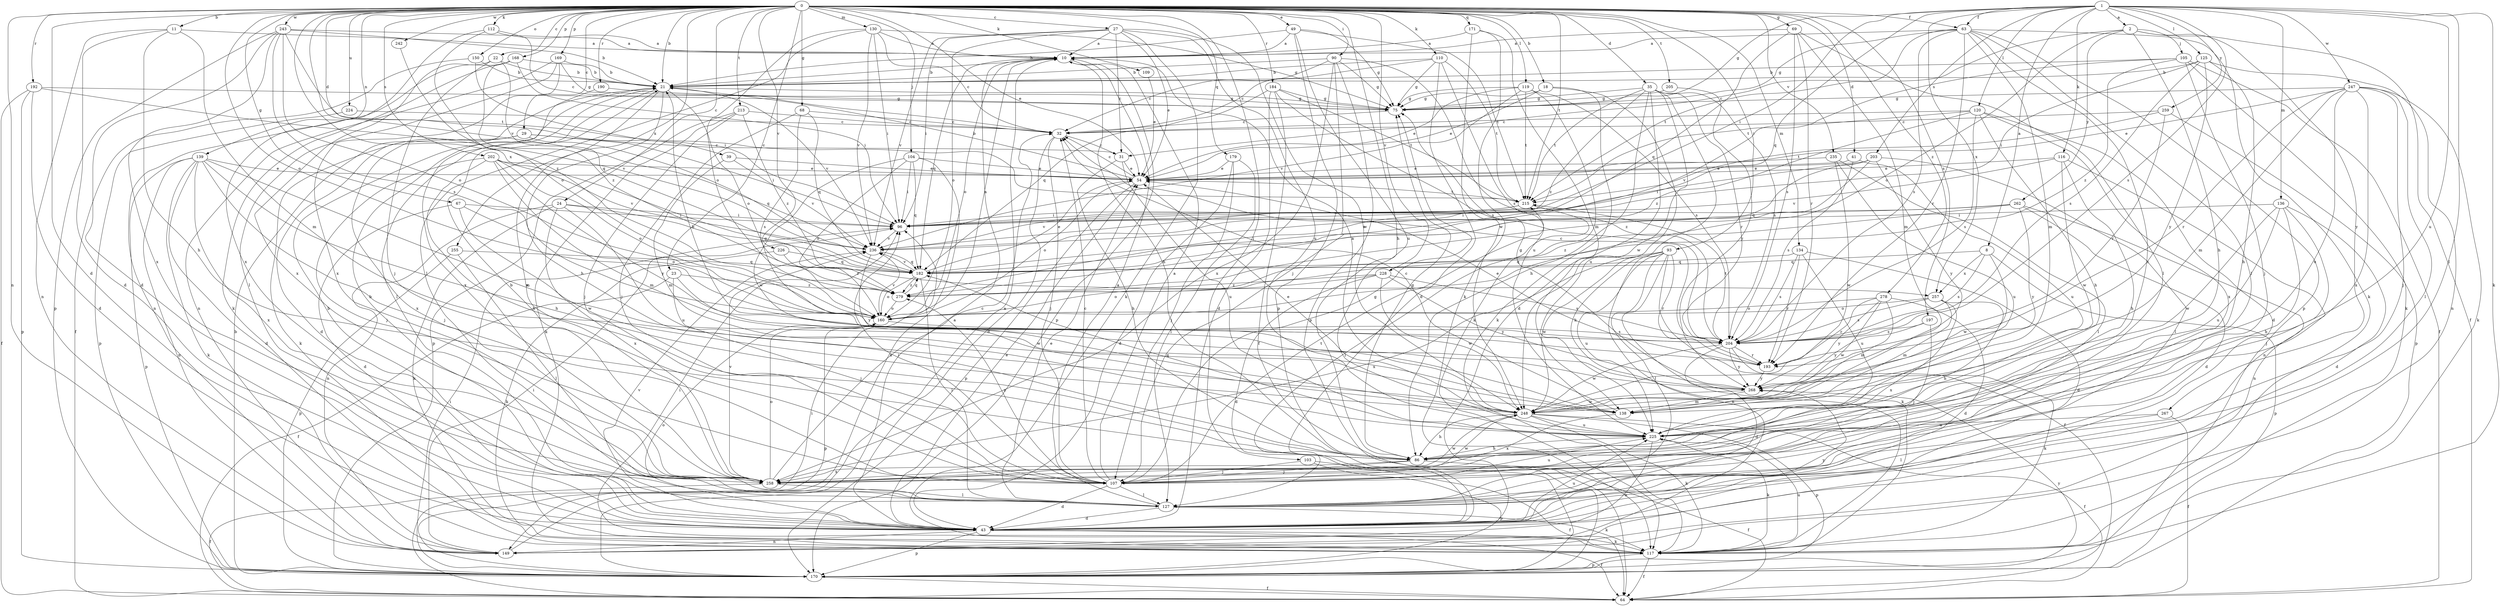 strict digraph  {
0;
1;
2;
8;
10;
11;
18;
21;
22;
23;
24;
27;
29;
31;
32;
35;
39;
41;
43;
49;
54;
63;
64;
67;
68;
69;
75;
86;
90;
93;
96;
103;
104;
105;
107;
109;
110;
112;
116;
117;
119;
120;
125;
127;
130;
134;
136;
138;
139;
149;
150;
160;
168;
169;
170;
171;
179;
182;
184;
190;
192;
193;
197;
202;
203;
204;
205;
213;
215;
224;
225;
226;
228;
235;
236;
242;
243;
247;
248;
255;
257;
258;
259;
262;
267;
268;
278;
279;
0 -> 11  [label=b];
0 -> 18  [label=b];
0 -> 21  [label=b];
0 -> 22  [label=c];
0 -> 23  [label=c];
0 -> 24  [label=c];
0 -> 27  [label=c];
0 -> 29  [label=c];
0 -> 35  [label=d];
0 -> 39  [label=d];
0 -> 41  [label=d];
0 -> 43  [label=d];
0 -> 49  [label=e];
0 -> 54  [label=e];
0 -> 63  [label=f];
0 -> 67  [label=g];
0 -> 68  [label=g];
0 -> 69  [label=g];
0 -> 86  [label=h];
0 -> 90  [label=i];
0 -> 93  [label=i];
0 -> 103  [label=j];
0 -> 104  [label=j];
0 -> 109  [label=k];
0 -> 110  [label=k];
0 -> 112  [label=k];
0 -> 119  [label=l];
0 -> 130  [label=m];
0 -> 134  [label=m];
0 -> 139  [label=n];
0 -> 149  [label=n];
0 -> 150  [label=o];
0 -> 160  [label=o];
0 -> 168  [label=p];
0 -> 169  [label=p];
0 -> 171  [label=q];
0 -> 179  [label=q];
0 -> 184  [label=r];
0 -> 190  [label=r];
0 -> 192  [label=r];
0 -> 197  [label=s];
0 -> 202  [label=s];
0 -> 205  [label=t];
0 -> 213  [label=t];
0 -> 215  [label=t];
0 -> 224  [label=u];
0 -> 226  [label=v];
0 -> 228  [label=v];
0 -> 235  [label=v];
0 -> 236  [label=v];
0 -> 242  [label=w];
0 -> 243  [label=w];
0 -> 255  [label=x];
0 -> 257  [label=x];
0 -> 278  [label=z];
1 -> 2  [label=a];
1 -> 8  [label=a];
1 -> 63  [label=f];
1 -> 75  [label=g];
1 -> 96  [label=i];
1 -> 116  [label=k];
1 -> 117  [label=k];
1 -> 120  [label=l];
1 -> 125  [label=l];
1 -> 127  [label=l];
1 -> 136  [label=m];
1 -> 182  [label=q];
1 -> 203  [label=s];
1 -> 204  [label=s];
1 -> 225  [label=u];
1 -> 247  [label=w];
1 -> 257  [label=x];
1 -> 259  [label=y];
2 -> 31  [label=c];
2 -> 64  [label=f];
2 -> 86  [label=h];
2 -> 105  [label=j];
2 -> 160  [label=o];
2 -> 262  [label=y];
2 -> 267  [label=y];
8 -> 170  [label=p];
8 -> 182  [label=q];
8 -> 204  [label=s];
8 -> 248  [label=w];
8 -> 257  [label=x];
10 -> 21  [label=b];
10 -> 86  [label=h];
10 -> 160  [label=o];
10 -> 170  [label=p];
10 -> 182  [label=q];
11 -> 10  [label=a];
11 -> 43  [label=d];
11 -> 86  [label=h];
11 -> 138  [label=m];
11 -> 149  [label=n];
18 -> 54  [label=e];
18 -> 75  [label=g];
18 -> 117  [label=k];
18 -> 225  [label=u];
21 -> 75  [label=g];
21 -> 86  [label=h];
21 -> 127  [label=l];
21 -> 160  [label=o];
21 -> 236  [label=v];
21 -> 258  [label=x];
22 -> 21  [label=b];
22 -> 107  [label=j];
22 -> 182  [label=q];
22 -> 258  [label=x];
23 -> 64  [label=f];
23 -> 107  [label=j];
23 -> 248  [label=w];
23 -> 279  [label=z];
24 -> 96  [label=i];
24 -> 117  [label=k];
24 -> 149  [label=n];
24 -> 182  [label=q];
24 -> 225  [label=u];
24 -> 258  [label=x];
27 -> 10  [label=a];
27 -> 31  [label=c];
27 -> 54  [label=e];
27 -> 96  [label=i];
27 -> 117  [label=k];
27 -> 160  [label=o];
27 -> 225  [label=u];
27 -> 236  [label=v];
27 -> 248  [label=w];
29 -> 31  [label=c];
29 -> 43  [label=d];
29 -> 96  [label=i];
29 -> 117  [label=k];
29 -> 182  [label=q];
29 -> 258  [label=x];
31 -> 54  [label=e];
31 -> 86  [label=h];
31 -> 225  [label=u];
32 -> 31  [label=c];
32 -> 43  [label=d];
32 -> 107  [label=j];
35 -> 43  [label=d];
35 -> 75  [label=g];
35 -> 86  [label=h];
35 -> 117  [label=k];
35 -> 193  [label=r];
35 -> 204  [label=s];
35 -> 215  [label=t];
35 -> 248  [label=w];
35 -> 279  [label=z];
39 -> 54  [label=e];
39 -> 138  [label=m];
39 -> 236  [label=v];
41 -> 54  [label=e];
41 -> 204  [label=s];
41 -> 225  [label=u];
43 -> 21  [label=b];
43 -> 54  [label=e];
43 -> 64  [label=f];
43 -> 117  [label=k];
43 -> 149  [label=n];
43 -> 160  [label=o];
43 -> 170  [label=p];
43 -> 225  [label=u];
43 -> 236  [label=v];
43 -> 268  [label=y];
49 -> 10  [label=a];
49 -> 21  [label=b];
49 -> 75  [label=g];
49 -> 170  [label=p];
49 -> 215  [label=t];
49 -> 225  [label=u];
54 -> 21  [label=b];
54 -> 32  [label=c];
54 -> 160  [label=o];
54 -> 170  [label=p];
54 -> 215  [label=t];
63 -> 10  [label=a];
63 -> 75  [label=g];
63 -> 117  [label=k];
63 -> 127  [label=l];
63 -> 138  [label=m];
63 -> 170  [label=p];
63 -> 193  [label=r];
63 -> 204  [label=s];
63 -> 215  [label=t];
63 -> 258  [label=x];
64 -> 96  [label=i];
67 -> 43  [label=d];
67 -> 96  [label=i];
67 -> 160  [label=o];
67 -> 248  [label=w];
68 -> 32  [label=c];
68 -> 107  [label=j];
68 -> 182  [label=q];
68 -> 204  [label=s];
69 -> 10  [label=a];
69 -> 127  [label=l];
69 -> 138  [label=m];
69 -> 182  [label=q];
69 -> 193  [label=r];
69 -> 204  [label=s];
75 -> 32  [label=c];
86 -> 64  [label=f];
86 -> 75  [label=g];
86 -> 107  [label=j];
86 -> 258  [label=x];
90 -> 21  [label=b];
90 -> 32  [label=c];
90 -> 75  [label=g];
90 -> 107  [label=j];
90 -> 170  [label=p];
90 -> 204  [label=s];
90 -> 258  [label=x];
93 -> 64  [label=f];
93 -> 117  [label=k];
93 -> 127  [label=l];
93 -> 149  [label=n];
93 -> 182  [label=q];
93 -> 193  [label=r];
93 -> 225  [label=u];
93 -> 248  [label=w];
93 -> 258  [label=x];
96 -> 236  [label=v];
103 -> 64  [label=f];
103 -> 107  [label=j];
103 -> 170  [label=p];
104 -> 54  [label=e];
104 -> 96  [label=i];
104 -> 149  [label=n];
104 -> 160  [label=o];
104 -> 182  [label=q];
104 -> 248  [label=w];
105 -> 21  [label=b];
105 -> 64  [label=f];
105 -> 107  [label=j];
105 -> 117  [label=k];
105 -> 215  [label=t];
105 -> 279  [label=z];
107 -> 10  [label=a];
107 -> 32  [label=c];
107 -> 43  [label=d];
107 -> 75  [label=g];
107 -> 96  [label=i];
107 -> 127  [label=l];
107 -> 215  [label=t];
107 -> 225  [label=u];
107 -> 248  [label=w];
107 -> 279  [label=z];
109 -> 54  [label=e];
110 -> 21  [label=b];
110 -> 32  [label=c];
110 -> 43  [label=d];
110 -> 75  [label=g];
110 -> 215  [label=t];
110 -> 225  [label=u];
112 -> 10  [label=a];
112 -> 32  [label=c];
112 -> 160  [label=o];
112 -> 258  [label=x];
116 -> 54  [label=e];
116 -> 86  [label=h];
116 -> 149  [label=n];
116 -> 236  [label=v];
116 -> 248  [label=w];
117 -> 64  [label=f];
117 -> 96  [label=i];
117 -> 170  [label=p];
117 -> 225  [label=u];
119 -> 54  [label=e];
119 -> 75  [label=g];
119 -> 117  [label=k];
119 -> 204  [label=s];
119 -> 215  [label=t];
119 -> 236  [label=v];
120 -> 32  [label=c];
120 -> 43  [label=d];
120 -> 86  [label=h];
120 -> 204  [label=s];
120 -> 236  [label=v];
120 -> 258  [label=x];
120 -> 279  [label=z];
125 -> 21  [label=b];
125 -> 86  [label=h];
125 -> 96  [label=i];
125 -> 149  [label=n];
125 -> 204  [label=s];
125 -> 268  [label=y];
127 -> 10  [label=a];
127 -> 21  [label=b];
127 -> 43  [label=d];
127 -> 54  [label=e];
127 -> 117  [label=k];
130 -> 10  [label=a];
130 -> 32  [label=c];
130 -> 75  [label=g];
130 -> 96  [label=i];
130 -> 127  [label=l];
130 -> 160  [label=o];
130 -> 236  [label=v];
134 -> 43  [label=d];
134 -> 182  [label=q];
134 -> 193  [label=r];
134 -> 204  [label=s];
134 -> 225  [label=u];
136 -> 43  [label=d];
136 -> 86  [label=h];
136 -> 96  [label=i];
136 -> 107  [label=j];
136 -> 225  [label=u];
136 -> 248  [label=w];
138 -> 32  [label=c];
138 -> 258  [label=x];
139 -> 43  [label=d];
139 -> 54  [label=e];
139 -> 86  [label=h];
139 -> 107  [label=j];
139 -> 117  [label=k];
139 -> 138  [label=m];
139 -> 149  [label=n];
139 -> 170  [label=p];
139 -> 258  [label=x];
149 -> 10  [label=a];
149 -> 96  [label=i];
150 -> 21  [label=b];
150 -> 64  [label=f];
150 -> 96  [label=i];
160 -> 10  [label=a];
160 -> 170  [label=p];
160 -> 204  [label=s];
160 -> 236  [label=v];
168 -> 21  [label=b];
168 -> 96  [label=i];
168 -> 117  [label=k];
168 -> 149  [label=n];
168 -> 279  [label=z];
169 -> 21  [label=b];
169 -> 75  [label=g];
169 -> 127  [label=l];
169 -> 149  [label=n];
169 -> 258  [label=x];
170 -> 10  [label=a];
170 -> 21  [label=b];
170 -> 64  [label=f];
170 -> 96  [label=i];
170 -> 268  [label=y];
171 -> 10  [label=a];
171 -> 117  [label=k];
171 -> 138  [label=m];
171 -> 248  [label=w];
179 -> 43  [label=d];
179 -> 54  [label=e];
179 -> 107  [label=j];
179 -> 127  [label=l];
182 -> 54  [label=e];
182 -> 127  [label=l];
182 -> 160  [label=o];
182 -> 236  [label=v];
182 -> 279  [label=z];
184 -> 43  [label=d];
184 -> 64  [label=f];
184 -> 75  [label=g];
184 -> 182  [label=q];
184 -> 204  [label=s];
184 -> 215  [label=t];
190 -> 75  [label=g];
190 -> 258  [label=x];
192 -> 43  [label=d];
192 -> 64  [label=f];
192 -> 75  [label=g];
192 -> 170  [label=p];
192 -> 236  [label=v];
193 -> 21  [label=b];
193 -> 54  [label=e];
193 -> 268  [label=y];
197 -> 107  [label=j];
197 -> 204  [label=s];
197 -> 268  [label=y];
202 -> 54  [label=e];
202 -> 86  [label=h];
202 -> 107  [label=j];
202 -> 138  [label=m];
202 -> 160  [label=o];
202 -> 236  [label=v];
202 -> 268  [label=y];
203 -> 54  [label=e];
203 -> 96  [label=i];
203 -> 127  [label=l];
203 -> 182  [label=q];
203 -> 268  [label=y];
203 -> 279  [label=z];
204 -> 32  [label=c];
204 -> 43  [label=d];
204 -> 117  [label=k];
204 -> 193  [label=r];
204 -> 215  [label=t];
204 -> 248  [label=w];
204 -> 268  [label=y];
205 -> 75  [label=g];
205 -> 268  [label=y];
213 -> 32  [label=c];
213 -> 107  [label=j];
213 -> 117  [label=k];
213 -> 170  [label=p];
213 -> 279  [label=z];
215 -> 96  [label=i];
215 -> 127  [label=l];
215 -> 236  [label=v];
224 -> 32  [label=c];
224 -> 170  [label=p];
225 -> 86  [label=h];
225 -> 117  [label=k];
225 -> 149  [label=n];
225 -> 182  [label=q];
226 -> 117  [label=k];
226 -> 182  [label=q];
226 -> 279  [label=z];
228 -> 43  [label=d];
228 -> 160  [label=o];
228 -> 204  [label=s];
228 -> 248  [label=w];
228 -> 268  [label=y];
228 -> 279  [label=z];
235 -> 54  [label=e];
235 -> 127  [label=l];
235 -> 225  [label=u];
235 -> 248  [label=w];
236 -> 182  [label=q];
236 -> 268  [label=y];
242 -> 279  [label=z];
243 -> 10  [label=a];
243 -> 21  [label=b];
243 -> 43  [label=d];
243 -> 160  [label=o];
243 -> 170  [label=p];
243 -> 204  [label=s];
243 -> 215  [label=t];
243 -> 258  [label=x];
247 -> 54  [label=e];
247 -> 75  [label=g];
247 -> 107  [label=j];
247 -> 117  [label=k];
247 -> 127  [label=l];
247 -> 138  [label=m];
247 -> 193  [label=r];
247 -> 225  [label=u];
247 -> 258  [label=x];
248 -> 10  [label=a];
248 -> 54  [label=e];
248 -> 64  [label=f];
248 -> 86  [label=h];
248 -> 117  [label=k];
248 -> 170  [label=p];
248 -> 225  [label=u];
255 -> 127  [label=l];
255 -> 170  [label=p];
255 -> 182  [label=q];
257 -> 86  [label=h];
257 -> 138  [label=m];
257 -> 160  [label=o];
257 -> 204  [label=s];
257 -> 258  [label=x];
258 -> 21  [label=b];
258 -> 32  [label=c];
258 -> 64  [label=f];
258 -> 127  [label=l];
258 -> 160  [label=o];
258 -> 236  [label=v];
258 -> 248  [label=w];
259 -> 32  [label=c];
259 -> 170  [label=p];
259 -> 193  [label=r];
259 -> 215  [label=t];
262 -> 43  [label=d];
262 -> 96  [label=i];
262 -> 149  [label=n];
262 -> 236  [label=v];
262 -> 268  [label=y];
262 -> 279  [label=z];
267 -> 64  [label=f];
267 -> 127  [label=l];
267 -> 225  [label=u];
268 -> 75  [label=g];
268 -> 138  [label=m];
268 -> 248  [label=w];
278 -> 43  [label=d];
278 -> 138  [label=m];
278 -> 160  [label=o];
278 -> 193  [label=r];
278 -> 248  [label=w];
278 -> 268  [label=y];
279 -> 160  [label=o];
279 -> 182  [label=q];
}

